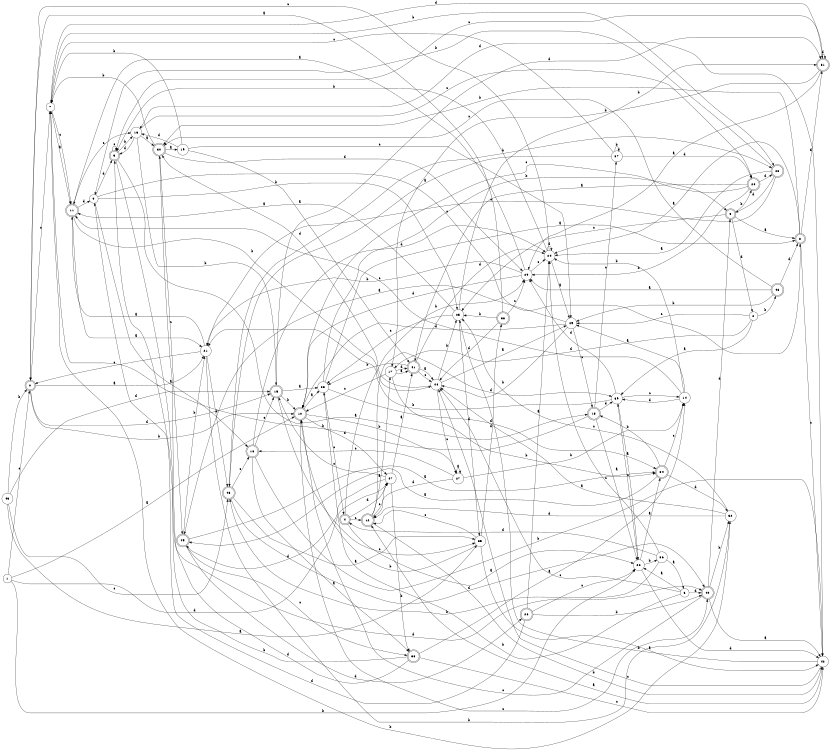 digraph n40_6 {
__start0 [label="" shape="none"];

rankdir=LR;
size="8,5";

s0 [style="rounded,filled", color="black", fillcolor="white" shape="doublecircle", label="0"];
s1 [style="filled", color="black", fillcolor="white" shape="circle", label="1"];
s2 [style="filled", color="black", fillcolor="white" shape="circle", label="2"];
s3 [style="rounded,filled", color="black", fillcolor="white" shape="doublecircle", label="3"];
s4 [style="rounded,filled", color="black", fillcolor="white" shape="doublecircle", label="4"];
s5 [style="rounded,filled", color="black", fillcolor="white" shape="doublecircle", label="5"];
s6 [style="filled", color="black", fillcolor="white" shape="circle", label="6"];
s7 [style="filled", color="black", fillcolor="white" shape="circle", label="7"];
s8 [style="rounded,filled", color="black", fillcolor="white" shape="doublecircle", label="8"];
s9 [style="filled", color="black", fillcolor="white" shape="circle", label="9"];
s10 [style="rounded,filled", color="black", fillcolor="white" shape="doublecircle", label="10"];
s11 [style="rounded,filled", color="black", fillcolor="white" shape="doublecircle", label="11"];
s12 [style="rounded,filled", color="black", fillcolor="white" shape="doublecircle", label="12"];
s13 [style="filled", color="black", fillcolor="white" shape="circle", label="13"];
s14 [style="filled", color="black", fillcolor="white" shape="circle", label="14"];
s15 [style="rounded,filled", color="black", fillcolor="white" shape="doublecircle", label="15"];
s16 [style="rounded,filled", color="black", fillcolor="white" shape="doublecircle", label="16"];
s17 [style="filled", color="black", fillcolor="white" shape="circle", label="17"];
s18 [style="rounded,filled", color="black", fillcolor="white" shape="doublecircle", label="18"];
s19 [style="filled", color="black", fillcolor="white" shape="circle", label="19"];
s20 [style="rounded,filled", color="black", fillcolor="white" shape="doublecircle", label="20"];
s21 [style="filled", color="black", fillcolor="white" shape="circle", label="21"];
s22 [style="filled", color="black", fillcolor="white" shape="circle", label="22"];
s23 [style="filled", color="black", fillcolor="white" shape="circle", label="23"];
s24 [style="filled", color="black", fillcolor="white" shape="circle", label="24"];
s25 [style="filled", color="black", fillcolor="white" shape="circle", label="25"];
s26 [style="rounded,filled", color="black", fillcolor="white" shape="doublecircle", label="26"];
s27 [style="filled", color="black", fillcolor="white" shape="circle", label="27"];
s28 [style="rounded,filled", color="black", fillcolor="white" shape="doublecircle", label="28"];
s29 [style="filled", color="black", fillcolor="white" shape="circle", label="29"];
s30 [style="rounded,filled", color="black", fillcolor="white" shape="doublecircle", label="30"];
s31 [style="rounded,filled", color="black", fillcolor="white" shape="doublecircle", label="31"];
s32 [style="filled", color="black", fillcolor="white" shape="circle", label="32"];
s33 [style="rounded,filled", color="black", fillcolor="white" shape="doublecircle", label="33"];
s34 [style="rounded,filled", color="black", fillcolor="white" shape="doublecircle", label="34"];
s35 [style="filled", color="black", fillcolor="white" shape="circle", label="35"];
s36 [style="filled", color="black", fillcolor="white" shape="circle", label="36"];
s37 [style="filled", color="black", fillcolor="white" shape="circle", label="37"];
s38 [style="rounded,filled", color="black", fillcolor="white" shape="doublecircle", label="38"];
s39 [style="filled", color="black", fillcolor="white" shape="circle", label="39"];
s40 [style="rounded,filled", color="black", fillcolor="white" shape="doublecircle", label="40"];
s41 [style="rounded,filled", color="black", fillcolor="white" shape="doublecircle", label="41"];
s42 [style="filled", color="black", fillcolor="white" shape="circle", label="42"];
s43 [style="filled", color="black", fillcolor="white" shape="circle", label="43"];
s44 [style="filled", color="black", fillcolor="white" shape="circle", label="44"];
s45 [style="rounded,filled", color="black", fillcolor="white" shape="doublecircle", label="45"];
s46 [style="rounded,filled", color="black", fillcolor="white" shape="doublecircle", label="46"];
s47 [style="filled", color="black", fillcolor="white" shape="circle", label="47"];
s48 [style="rounded,filled", color="black", fillcolor="white" shape="doublecircle", label="48"];
s49 [style="filled", color="black", fillcolor="white" shape="circle", label="49"];
s0 -> s21 [label="a"];
s0 -> s10 [label="b"];
s0 -> s7 [label="c"];
s0 -> s15 [label="d"];
s1 -> s10 [label="a"];
s1 -> s22 [label="b"];
s1 -> s0 [label="c"];
s1 -> s47 [label="d"];
s2 -> s39 [label="a"];
s2 -> s46 [label="b"];
s2 -> s49 [label="c"];
s2 -> s17 [label="d"];
s3 -> s18 [label="a"];
s3 -> s13 [label="b"];
s3 -> s3 [label="c"];
s3 -> s40 [label="d"];
s4 -> s22 [label="a"];
s4 -> s29 [label="b"];
s4 -> s12 [label="c"];
s4 -> s47 [label="d"];
s5 -> s8 [label="a"];
s5 -> s20 [label="b"];
s5 -> s25 [label="c"];
s5 -> s2 [label="d"];
s6 -> s22 [label="a"];
s6 -> s23 [label="b"];
s6 -> s44 [label="c"];
s6 -> s40 [label="d"];
s7 -> s11 [label="a"];
s7 -> s28 [label="b"];
s7 -> s11 [label="c"];
s7 -> s31 [label="d"];
s8 -> s24 [label="a"];
s8 -> s30 [label="b"];
s8 -> s42 [label="c"];
s8 -> s31 [label="d"];
s9 -> s16 [label="a"];
s9 -> s25 [label="b"];
s9 -> s8 [label="c"];
s9 -> s3 [label="d"];
s10 -> s23 [label="a"];
s10 -> s27 [label="b"];
s10 -> s40 [label="c"];
s10 -> s47 [label="d"];
s11 -> s21 [label="a"];
s11 -> s44 [label="b"];
s11 -> s13 [label="c"];
s11 -> s9 [label="d"];
s12 -> s17 [label="a"];
s12 -> s42 [label="b"];
s12 -> s47 [label="c"];
s12 -> s39 [label="d"];
s13 -> s30 [label="a"];
s13 -> s15 [label="b"];
s13 -> s20 [label="c"];
s13 -> s3 [label="d"];
s14 -> s49 [label="a"];
s14 -> s24 [label="b"];
s14 -> s11 [label="c"];
s14 -> s39 [label="d"];
s15 -> s23 [label="a"];
s15 -> s10 [label="b"];
s15 -> s35 [label="c"];
s15 -> s31 [label="d"];
s16 -> s33 [label="a"];
s16 -> s42 [label="b"];
s16 -> s15 [label="c"];
s16 -> s24 [label="d"];
s17 -> s41 [label="a"];
s17 -> s34 [label="b"];
s17 -> s10 [label="c"];
s17 -> s41 [label="d"];
s18 -> s22 [label="a"];
s18 -> s7 [label="b"];
s18 -> s37 [label="c"];
s18 -> s39 [label="d"];
s19 -> s41 [label="a"];
s19 -> s7 [label="b"];
s19 -> s49 [label="c"];
s19 -> s13 [label="d"];
s20 -> s41 [label="a"];
s20 -> s29 [label="b"];
s20 -> s10 [label="c"];
s20 -> s28 [label="d"];
s21 -> s11 [label="a"];
s21 -> s32 [label="b"];
s21 -> s0 [label="c"];
s21 -> s48 [label="d"];
s22 -> s34 [label="a"];
s22 -> s36 [label="b"];
s22 -> s39 [label="c"];
s22 -> s42 [label="d"];
s23 -> s8 [label="a"];
s23 -> s5 [label="b"];
s23 -> s4 [label="c"];
s23 -> s34 [label="d"];
s24 -> s49 [label="a"];
s24 -> s3 [label="b"];
s24 -> s0 [label="c"];
s24 -> s24 [label="d"];
s25 -> s11 [label="a"];
s25 -> s31 [label="b"];
s25 -> s23 [label="c"];
s25 -> s35 [label="d"];
s26 -> s24 [label="a"];
s26 -> s40 [label="b"];
s26 -> s22 [label="c"];
s26 -> s9 [label="d"];
s27 -> s27 [label="a"];
s27 -> s14 [label="b"];
s27 -> s16 [label="c"];
s27 -> s12 [label="d"];
s28 -> s24 [label="a"];
s28 -> s9 [label="b"];
s28 -> s21 [label="c"];
s28 -> s5 [label="d"];
s29 -> s11 [label="a"];
s29 -> s21 [label="b"];
s29 -> s24 [label="c"];
s29 -> s10 [label="d"];
s30 -> s19 [label="a"];
s30 -> s7 [label="b"];
s30 -> s45 [label="c"];
s30 -> s29 [label="d"];
s31 -> s29 [label="a"];
s31 -> s17 [label="b"];
s31 -> s3 [label="c"];
s31 -> s31 [label="d"];
s32 -> s44 [label="a"];
s32 -> s7 [label="b"];
s32 -> s25 [label="c"];
s32 -> s12 [label="d"];
s33 -> s14 [label="a"];
s33 -> s3 [label="b"];
s33 -> s42 [label="c"];
s33 -> s30 [label="d"];
s34 -> s45 [label="a"];
s34 -> s18 [label="b"];
s34 -> s14 [label="c"];
s34 -> s32 [label="d"];
s35 -> s42 [label="a"];
s35 -> s10 [label="b"];
s35 -> s12 [label="c"];
s35 -> s38 [label="d"];
s36 -> s6 [label="a"];
s36 -> s48 [label="b"];
s36 -> s24 [label="c"];
s36 -> s4 [label="d"];
s37 -> s48 [label="a"];
s37 -> s37 [label="b"];
s37 -> s7 [label="c"];
s37 -> s20 [label="d"];
s38 -> s0 [label="a"];
s38 -> s25 [label="b"];
s38 -> s29 [label="c"];
s38 -> s44 [label="d"];
s39 -> s22 [label="a"];
s39 -> s21 [label="b"];
s39 -> s14 [label="c"];
s39 -> s29 [label="d"];
s40 -> s42 [label="a"];
s40 -> s32 [label="b"];
s40 -> s10 [label="c"];
s40 -> s5 [label="d"];
s41 -> s44 [label="a"];
s41 -> s23 [label="b"];
s41 -> s44 [label="c"];
s41 -> s24 [label="d"];
s42 -> s12 [label="a"];
s42 -> s25 [label="b"];
s42 -> s44 [label="c"];
s42 -> s13 [label="d"];
s43 -> s35 [label="a"];
s43 -> s0 [label="b"];
s43 -> s48 [label="c"];
s43 -> s15 [label="d"];
s44 -> s49 [label="a"];
s44 -> s25 [label="b"];
s44 -> s27 [label="c"];
s44 -> s30 [label="d"];
s45 -> s34 [label="a"];
s45 -> s21 [label="b"];
s45 -> s33 [label="c"];
s45 -> s26 [label="d"];
s46 -> s29 [label="a"];
s46 -> s49 [label="b"];
s46 -> s30 [label="c"];
s46 -> s8 [label="d"];
s47 -> s41 [label="a"];
s47 -> s33 [label="b"];
s47 -> s15 [label="c"];
s47 -> s45 [label="d"];
s48 -> s35 [label="a"];
s48 -> s28 [label="b"];
s48 -> s16 [label="c"];
s48 -> s40 [label="d"];
s49 -> s45 [label="a"];
s49 -> s44 [label="b"];
s49 -> s18 [label="c"];
s49 -> s10 [label="d"];

}